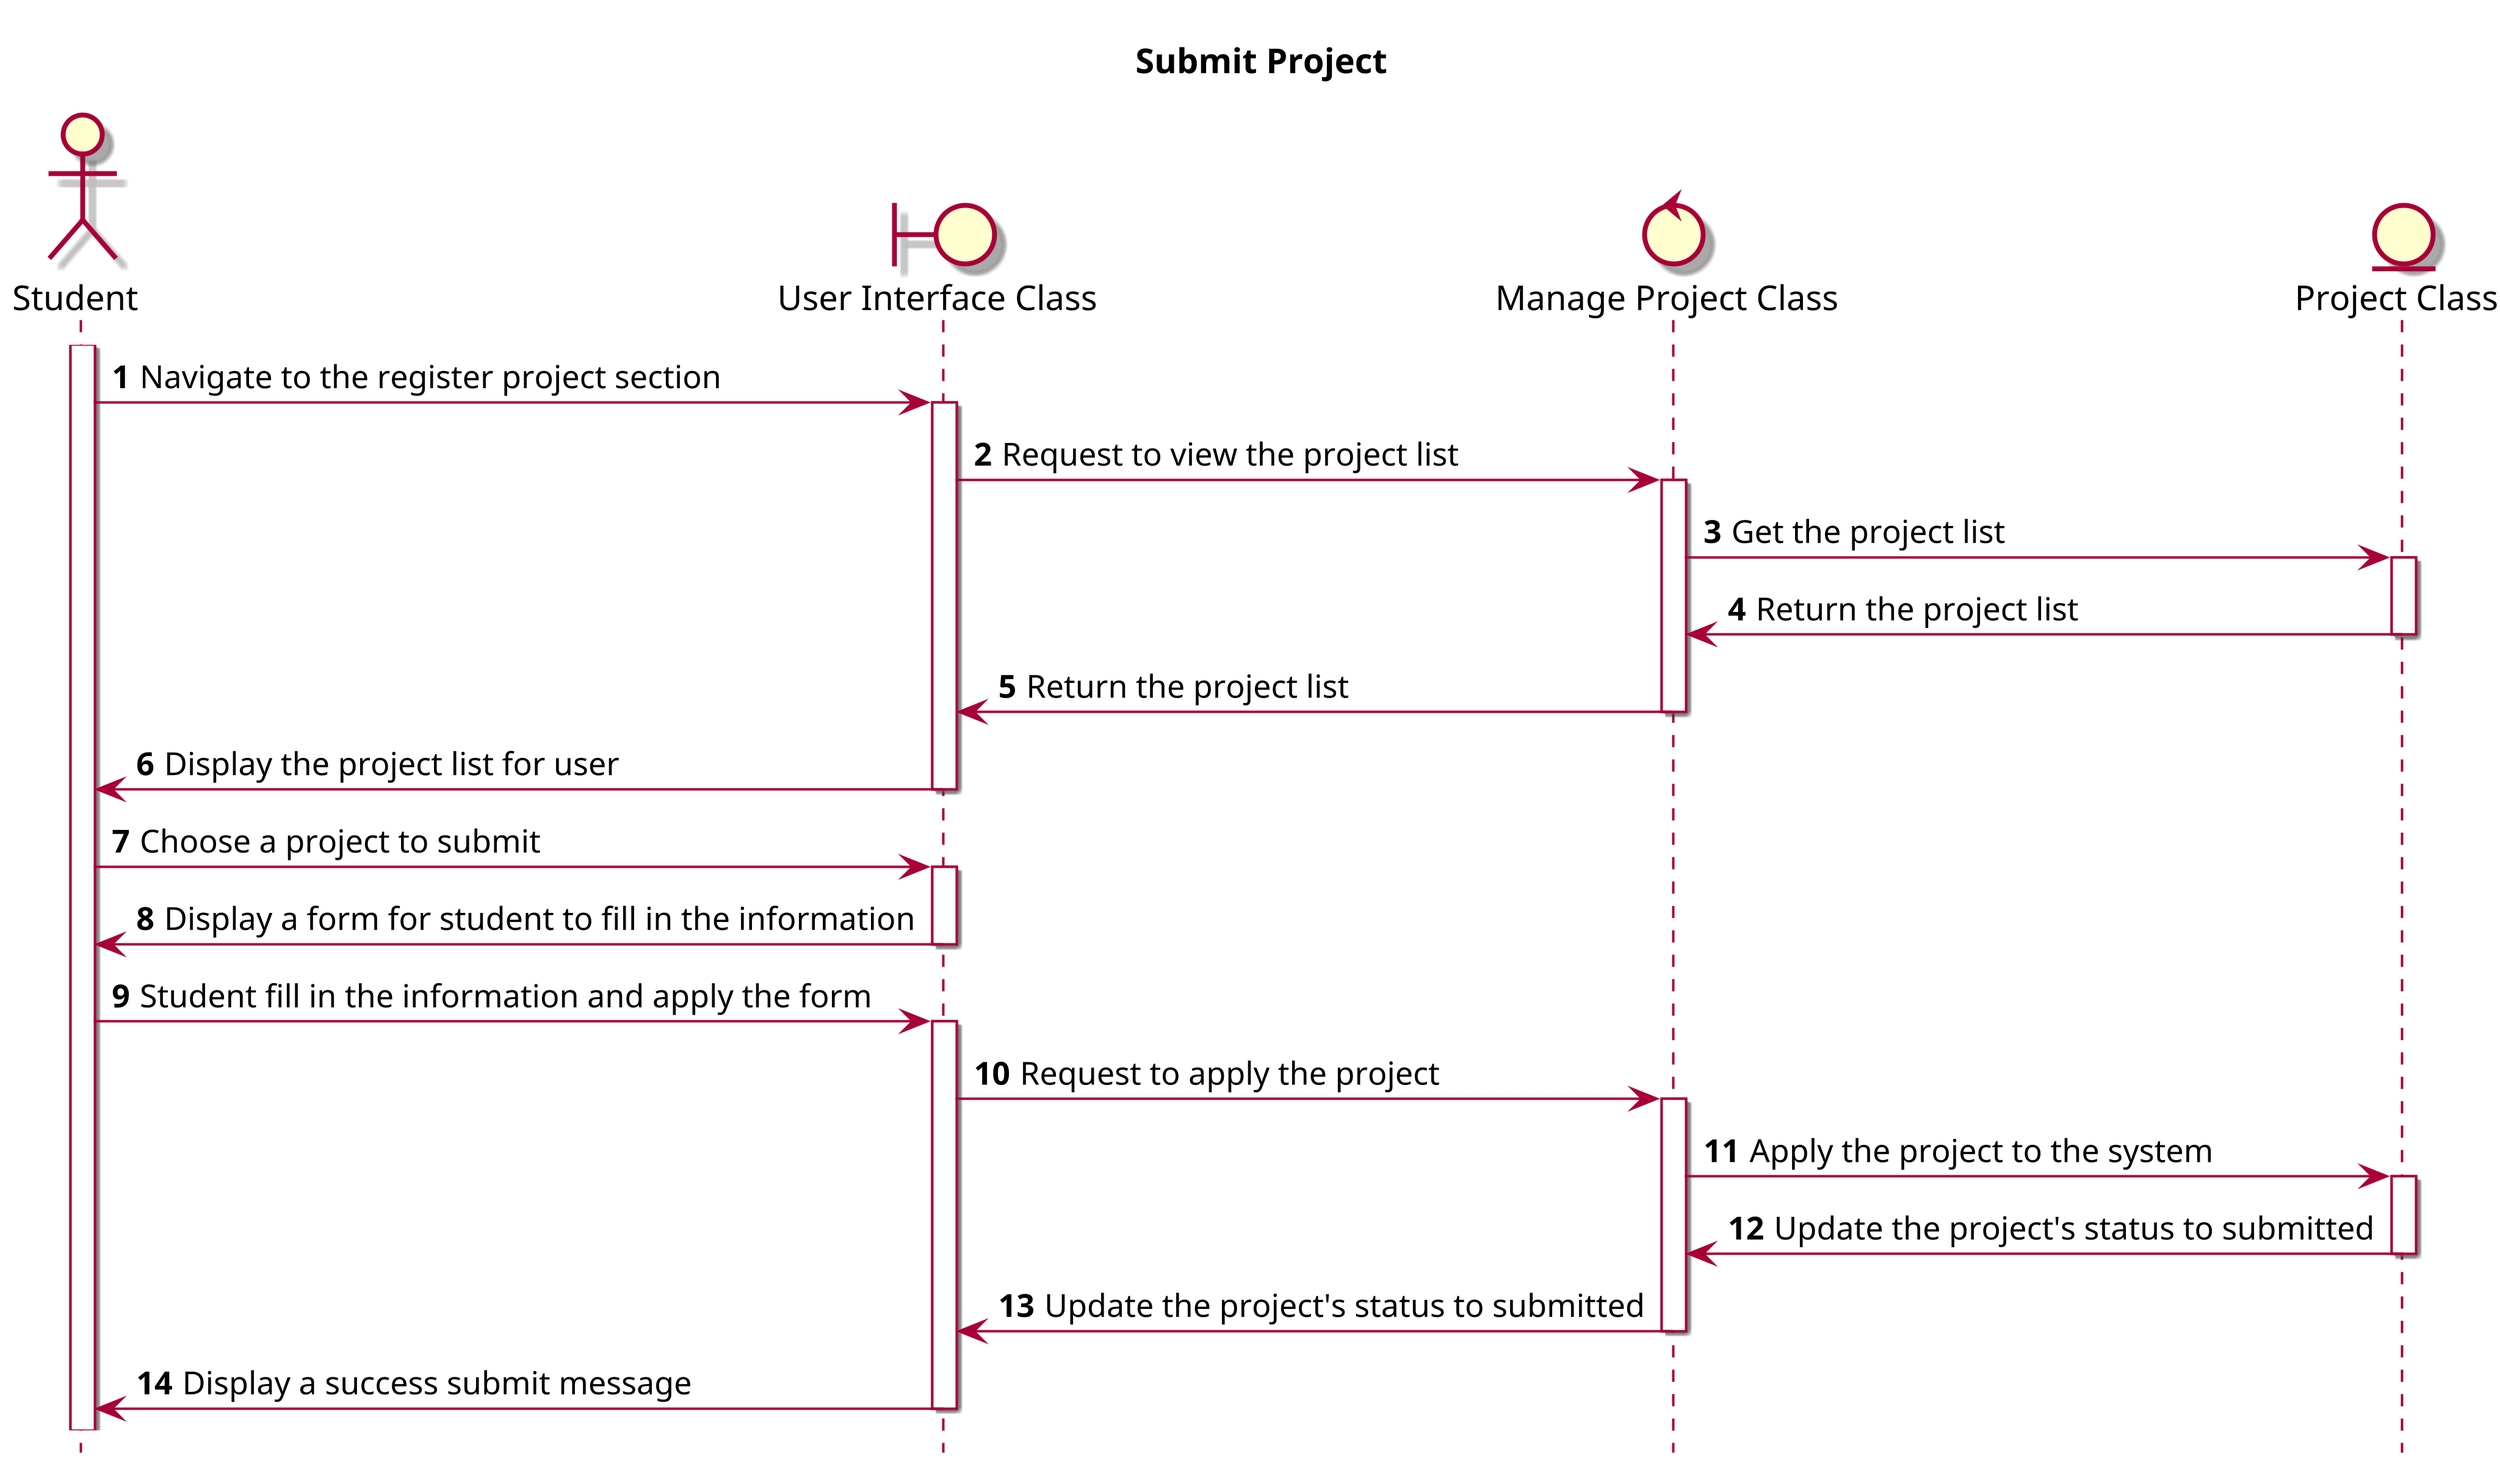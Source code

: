 @startuml SEQ10 Submit Project
skin rose 
scale 4
hide footbox

title Submit Project
actor "Student" as student
boundary "User Interface Class" as UIClass
control "Manage Project Class" as managePj
entity "Project Class" as pjClass

autonumber 
    student ++
    student -> UIClass ++: Navigate to the register project section
    UIClass -> managePj ++: Request to view the project list
    managePj -> pjClass ++: Get the project list
    pjClass -> managePj --: Return the project list
    managePj -> UIClass --: Return the project list
    UIClass -> student --: Display the project list for user
    student -> UIClass ++: Choose a project to submit
    UIClass -> student --: Display a form for student to fill in the information
    student -> UIClass ++: Student fill in the information and apply the form
    UIClass -> managePj ++: Request to apply the project
    managePj -> pjClass ++: Apply the project to the system
    pjClass -> managePj --: Update the project's status to submitted
    managePj -> UIClass --: Update the project's status to submitted
    UIClass -> student --: Display a success submit message

@enduml